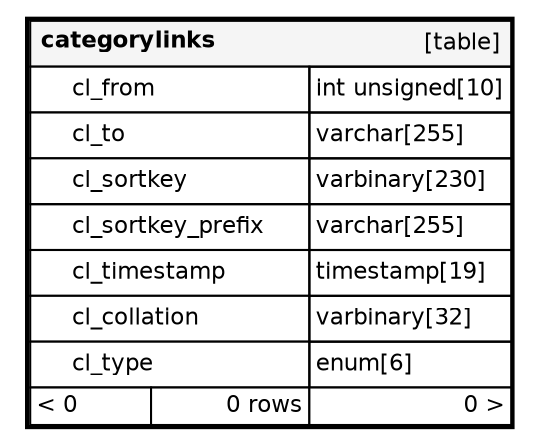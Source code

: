 // dot 2.40 on Linux 5.0.3-200.fc29.x86_64
// SchemaSpy rev Unknown
digraph "categorylinks" {
  graph [
    rankdir="RL"
    bgcolor="#ffffff"
    nodesep="0.18"
    ranksep="0.46"
    fontname="Helvetica"
    fontsize="11"
    ration="compress"
  ];
  node [
    fontname="Helvetica"
    fontsize="11"
    shape="plaintext"
  ];
  edge [
    arrowsize="0.8"
  ];
  "categorylinks" [
   label=<
    <TABLE BORDER="2" CELLBORDER="1" CELLSPACING="0" BGCOLOR="#ffffff">
      <TR><TD COLSPAN="4"  BGCOLOR="#f5f5f5"><TABLE BORDER="0" CELLSPACING="0"><TR><TD ALIGN="LEFT"><B>categorylinks</B></TD><TD ALIGN="RIGHT">[table]</TD></TR></TABLE></TD></TR>
      <TR><TD PORT="cl_from" COLSPAN="2" BGCOLOR="#ffffff" ALIGN="LEFT"><TABLE BORDER="0" CELLSPACING="0" ALIGN="LEFT"><TR ALIGN="LEFT"><TD ALIGN="LEFT" FIXEDSIZE="TRUE" WIDTH="15" HEIGHT="16"></TD><TD ALIGN="LEFT" FIXEDSIZE="TRUE" WIDTH="113" HEIGHT="16">cl_from</TD></TR></TABLE></TD><TD PORT="cl_from.type" ALIGN="LEFT">int unsigned[10]</TD></TR>
      <TR><TD PORT="cl_to" COLSPAN="2" BGCOLOR="#ffffff" ALIGN="LEFT"><TABLE BORDER="0" CELLSPACING="0" ALIGN="LEFT"><TR ALIGN="LEFT"><TD ALIGN="LEFT" FIXEDSIZE="TRUE" WIDTH="15" HEIGHT="16"></TD><TD ALIGN="LEFT" FIXEDSIZE="TRUE" WIDTH="113" HEIGHT="16">cl_to</TD></TR></TABLE></TD><TD PORT="cl_to.type" ALIGN="LEFT">varchar[255]</TD></TR>
      <TR><TD PORT="cl_sortkey" COLSPAN="2" BGCOLOR="#ffffff" ALIGN="LEFT"><TABLE BORDER="0" CELLSPACING="0" ALIGN="LEFT"><TR ALIGN="LEFT"><TD ALIGN="LEFT" FIXEDSIZE="TRUE" WIDTH="15" HEIGHT="16"></TD><TD ALIGN="LEFT" FIXEDSIZE="TRUE" WIDTH="113" HEIGHT="16">cl_sortkey</TD></TR></TABLE></TD><TD PORT="cl_sortkey.type" ALIGN="LEFT">varbinary[230]</TD></TR>
      <TR><TD PORT="cl_sortkey_prefix" COLSPAN="2" ALIGN="LEFT"><TABLE BORDER="0" CELLSPACING="0" ALIGN="LEFT"><TR ALIGN="LEFT"><TD ALIGN="LEFT" FIXEDSIZE="TRUE" WIDTH="15" HEIGHT="16"></TD><TD ALIGN="LEFT" FIXEDSIZE="TRUE" WIDTH="113" HEIGHT="16">cl_sortkey_prefix</TD></TR></TABLE></TD><TD PORT="cl_sortkey_prefix.type" ALIGN="LEFT">varchar[255]</TD></TR>
      <TR><TD PORT="cl_timestamp" COLSPAN="2" BGCOLOR="#ffffff" ALIGN="LEFT"><TABLE BORDER="0" CELLSPACING="0" ALIGN="LEFT"><TR ALIGN="LEFT"><TD ALIGN="LEFT" FIXEDSIZE="TRUE" WIDTH="15" HEIGHT="16"></TD><TD ALIGN="LEFT" FIXEDSIZE="TRUE" WIDTH="113" HEIGHT="16">cl_timestamp</TD></TR></TABLE></TD><TD PORT="cl_timestamp.type" ALIGN="LEFT">timestamp[19]</TD></TR>
      <TR><TD PORT="cl_collation" COLSPAN="2" BGCOLOR="#ffffff" ALIGN="LEFT"><TABLE BORDER="0" CELLSPACING="0" ALIGN="LEFT"><TR ALIGN="LEFT"><TD ALIGN="LEFT" FIXEDSIZE="TRUE" WIDTH="15" HEIGHT="16"></TD><TD ALIGN="LEFT" FIXEDSIZE="TRUE" WIDTH="113" HEIGHT="16">cl_collation</TD></TR></TABLE></TD><TD PORT="cl_collation.type" ALIGN="LEFT">varbinary[32]</TD></TR>
      <TR><TD PORT="cl_type" COLSPAN="2" BGCOLOR="#ffffff" ALIGN="LEFT"><TABLE BORDER="0" CELLSPACING="0" ALIGN="LEFT"><TR ALIGN="LEFT"><TD ALIGN="LEFT" FIXEDSIZE="TRUE" WIDTH="15" HEIGHT="16"></TD><TD ALIGN="LEFT" FIXEDSIZE="TRUE" WIDTH="113" HEIGHT="16">cl_type</TD></TR></TABLE></TD><TD PORT="cl_type.type" ALIGN="LEFT">enum[6]</TD></TR>
      <TR><TD ALIGN="LEFT" BGCOLOR="#ffffff">&lt; 0</TD><TD ALIGN="RIGHT" BGCOLOR="#ffffff">0 rows</TD><TD ALIGN="RIGHT" BGCOLOR="#ffffff">0 &gt;</TD></TR>
    </TABLE>>
    URL="tables/categorylinks.html"
    tooltip="categorylinks"
  ];
}
